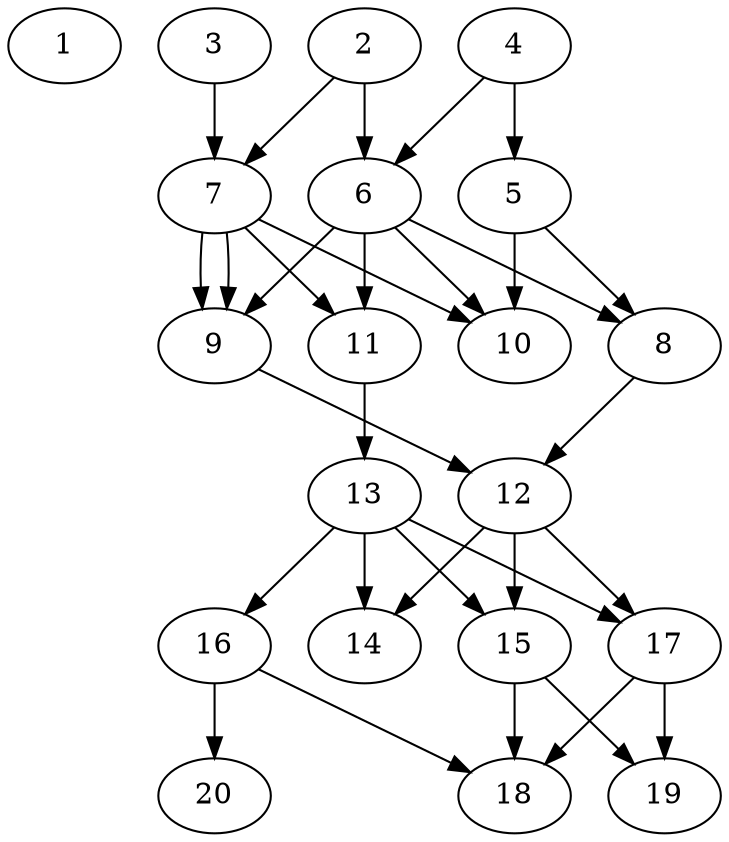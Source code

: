 // DAG automatically generated by daggen at Sat Jul 27 15:36:52 2019
// ./daggen --dot -n 20 --ccr 0.4 --fat 0.4 --regular 0.5 --density 0.8 --mindata 5242880 --maxdata 52428800 
digraph G {
  1 [size="78292480", alpha="0.10", expect_size="31316992"] 
  2 [size="27793920", alpha="0.13", expect_size="11117568"] 
  2 -> 6 [size ="11117568"]
  2 -> 7 [size ="11117568"]
  3 [size="21445120", alpha="0.07", expect_size="8578048"] 
  3 -> 7 [size ="8578048"]
  4 [size="46794240", alpha="0.09", expect_size="18717696"] 
  4 -> 5 [size ="18717696"]
  4 -> 6 [size ="18717696"]
  5 [size="57272320", alpha="0.13", expect_size="22908928"] 
  5 -> 8 [size ="22908928"]
  5 -> 10 [size ="22908928"]
  6 [size="73098240", alpha="0.17", expect_size="29239296"] 
  6 -> 8 [size ="29239296"]
  6 -> 9 [size ="29239296"]
  6 -> 10 [size ="29239296"]
  6 -> 11 [size ="29239296"]
  7 [size="82170880", alpha="0.17", expect_size="32868352"] 
  7 -> 9 [size ="32868352"]
  7 -> 9 [size ="32868352"]
  7 -> 10 [size ="32868352"]
  7 -> 11 [size ="32868352"]
  8 [size="53854720", alpha="0.11", expect_size="21541888"] 
  8 -> 12 [size ="21541888"]
  9 [size="65978880", alpha="0.05", expect_size="26391552"] 
  9 -> 12 [size ="26391552"]
  10 [size="53696000", alpha="0.03", expect_size="21478400"] 
  11 [size="53657600", alpha="0.07", expect_size="21463040"] 
  11 -> 13 [size ="21463040"]
  12 [size="112716800", alpha="0.03", expect_size="45086720"] 
  12 -> 14 [size ="45086720"]
  12 -> 15 [size ="45086720"]
  12 -> 17 [size ="45086720"]
  13 [size="72153600", alpha="0.18", expect_size="28861440"] 
  13 -> 14 [size ="28861440"]
  13 -> 15 [size ="28861440"]
  13 -> 16 [size ="28861440"]
  13 -> 17 [size ="28861440"]
  14 [size="111439360", alpha="0.03", expect_size="44575744"] 
  15 [size="48970240", alpha="0.04", expect_size="19588096"] 
  15 -> 18 [size ="19588096"]
  15 -> 19 [size ="19588096"]
  16 [size="123230720", alpha="0.12", expect_size="49292288"] 
  16 -> 18 [size ="49292288"]
  16 -> 20 [size ="49292288"]
  17 [size="105198080", alpha="0.11", expect_size="42079232"] 
  17 -> 18 [size ="42079232"]
  17 -> 19 [size ="42079232"]
  18 [size="87544320", alpha="0.07", expect_size="35017728"] 
  19 [size="34416640", alpha="0.20", expect_size="13766656"] 
  20 [size="62981120", alpha="0.01", expect_size="25192448"] 
}

